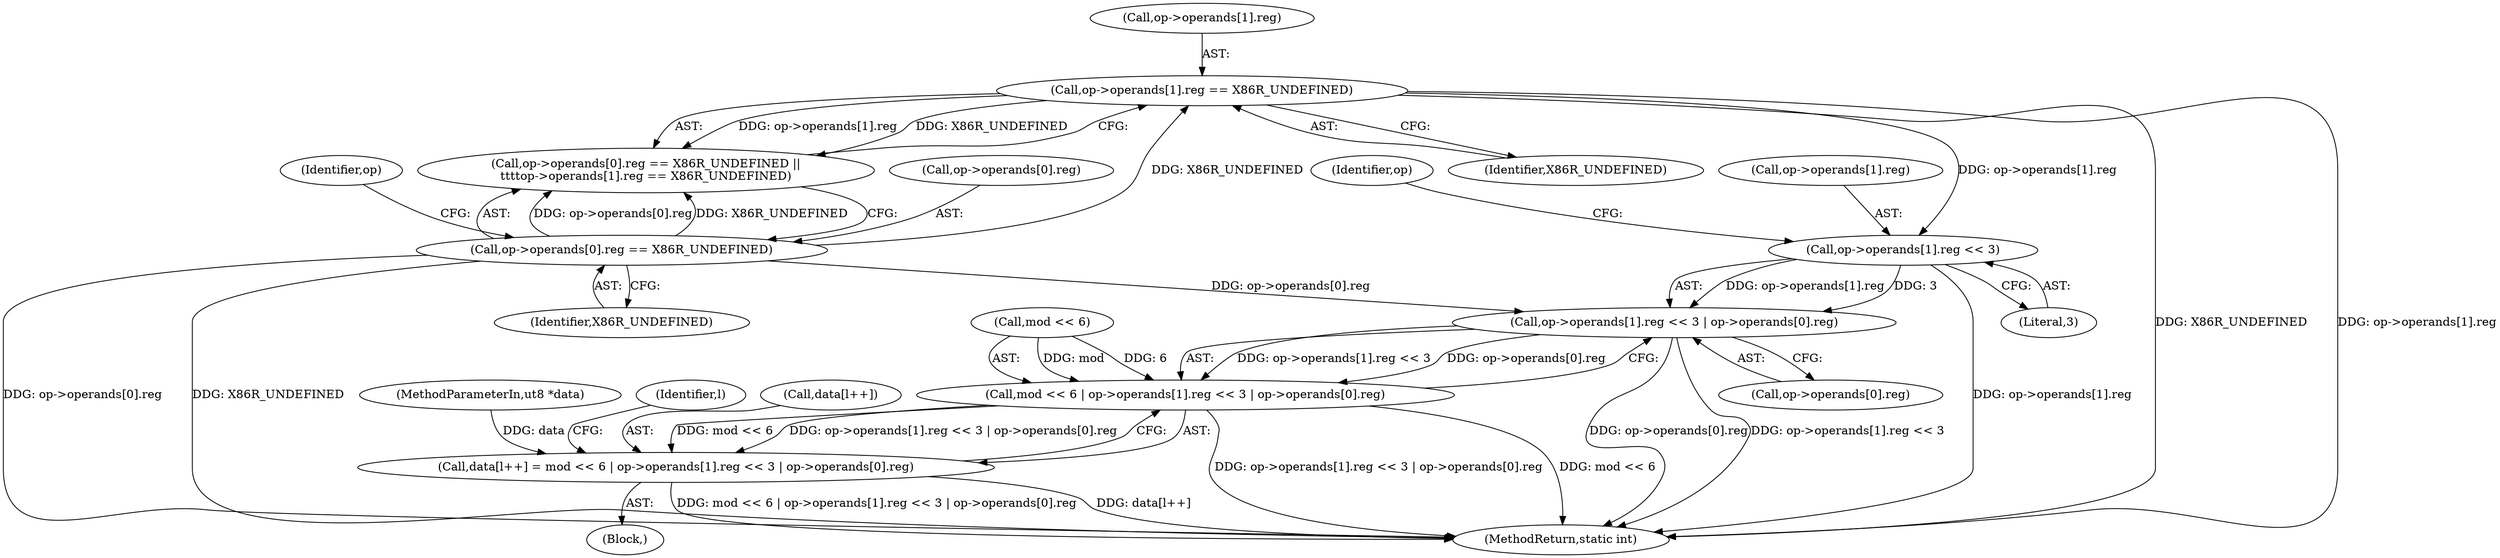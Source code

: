 digraph "0_radare2_f17bfd9f1da05f30f23a4dd05e9d2363e1406948@API" {
"1001722" [label="(Call,op->operands[1].reg << 3 | op->operands[0].reg)"];
"1001723" [label="(Call,op->operands[1].reg << 3)"];
"1001697" [label="(Call,op->operands[1].reg == X86R_UNDEFINED)"];
"1001688" [label="(Call,op->operands[0].reg == X86R_UNDEFINED)"];
"1001718" [label="(Call,mod << 6 | op->operands[1].reg << 3 | op->operands[0].reg)"];
"1001713" [label="(Call,data[l++] = mod << 6 | op->operands[1].reg << 3 | op->operands[0].reg)"];
"1001719" [label="(Call,mod << 6)"];
"1001696" [label="(Identifier,X86R_UNDEFINED)"];
"1001701" [label="(Identifier,op)"];
"1001685" [label="(Block,)"];
"1001731" [label="(Literal,3)"];
"1000104" [label="(MethodParameterIn,ut8 *data)"];
"1001689" [label="(Call,op->operands[0].reg)"];
"1001735" [label="(Identifier,op)"];
"1001688" [label="(Call,op->operands[0].reg == X86R_UNDEFINED)"];
"1001718" [label="(Call,mod << 6 | op->operands[1].reg << 3 | op->operands[0].reg)"];
"1003220" [label="(MethodReturn,static int)"];
"1001705" [label="(Identifier,X86R_UNDEFINED)"];
"1003219" [label="(Identifier,l)"];
"1001722" [label="(Call,op->operands[1].reg << 3 | op->operands[0].reg)"];
"1001698" [label="(Call,op->operands[1].reg)"];
"1001687" [label="(Call,op->operands[0].reg == X86R_UNDEFINED ||\n\t\t\t\top->operands[1].reg == X86R_UNDEFINED)"];
"1001724" [label="(Call,op->operands[1].reg)"];
"1001723" [label="(Call,op->operands[1].reg << 3)"];
"1001713" [label="(Call,data[l++] = mod << 6 | op->operands[1].reg << 3 | op->operands[0].reg)"];
"1001697" [label="(Call,op->operands[1].reg == X86R_UNDEFINED)"];
"1001714" [label="(Call,data[l++])"];
"1001732" [label="(Call,op->operands[0].reg)"];
"1001722" -> "1001718"  [label="AST: "];
"1001722" -> "1001732"  [label="CFG: "];
"1001723" -> "1001722"  [label="AST: "];
"1001732" -> "1001722"  [label="AST: "];
"1001718" -> "1001722"  [label="CFG: "];
"1001722" -> "1003220"  [label="DDG: op->operands[0].reg"];
"1001722" -> "1003220"  [label="DDG: op->operands[1].reg << 3"];
"1001722" -> "1001718"  [label="DDG: op->operands[1].reg << 3"];
"1001722" -> "1001718"  [label="DDG: op->operands[0].reg"];
"1001723" -> "1001722"  [label="DDG: op->operands[1].reg"];
"1001723" -> "1001722"  [label="DDG: 3"];
"1001688" -> "1001722"  [label="DDG: op->operands[0].reg"];
"1001723" -> "1001731"  [label="CFG: "];
"1001724" -> "1001723"  [label="AST: "];
"1001731" -> "1001723"  [label="AST: "];
"1001735" -> "1001723"  [label="CFG: "];
"1001723" -> "1003220"  [label="DDG: op->operands[1].reg"];
"1001697" -> "1001723"  [label="DDG: op->operands[1].reg"];
"1001697" -> "1001687"  [label="AST: "];
"1001697" -> "1001705"  [label="CFG: "];
"1001698" -> "1001697"  [label="AST: "];
"1001705" -> "1001697"  [label="AST: "];
"1001687" -> "1001697"  [label="CFG: "];
"1001697" -> "1003220"  [label="DDG: X86R_UNDEFINED"];
"1001697" -> "1003220"  [label="DDG: op->operands[1].reg"];
"1001697" -> "1001687"  [label="DDG: op->operands[1].reg"];
"1001697" -> "1001687"  [label="DDG: X86R_UNDEFINED"];
"1001688" -> "1001697"  [label="DDG: X86R_UNDEFINED"];
"1001688" -> "1001687"  [label="AST: "];
"1001688" -> "1001696"  [label="CFG: "];
"1001689" -> "1001688"  [label="AST: "];
"1001696" -> "1001688"  [label="AST: "];
"1001701" -> "1001688"  [label="CFG: "];
"1001687" -> "1001688"  [label="CFG: "];
"1001688" -> "1003220"  [label="DDG: X86R_UNDEFINED"];
"1001688" -> "1003220"  [label="DDG: op->operands[0].reg"];
"1001688" -> "1001687"  [label="DDG: op->operands[0].reg"];
"1001688" -> "1001687"  [label="DDG: X86R_UNDEFINED"];
"1001718" -> "1001713"  [label="AST: "];
"1001719" -> "1001718"  [label="AST: "];
"1001713" -> "1001718"  [label="CFG: "];
"1001718" -> "1003220"  [label="DDG: op->operands[1].reg << 3 | op->operands[0].reg"];
"1001718" -> "1003220"  [label="DDG: mod << 6"];
"1001718" -> "1001713"  [label="DDG: mod << 6"];
"1001718" -> "1001713"  [label="DDG: op->operands[1].reg << 3 | op->operands[0].reg"];
"1001719" -> "1001718"  [label="DDG: mod"];
"1001719" -> "1001718"  [label="DDG: 6"];
"1001713" -> "1001685"  [label="AST: "];
"1001714" -> "1001713"  [label="AST: "];
"1003219" -> "1001713"  [label="CFG: "];
"1001713" -> "1003220"  [label="DDG: mod << 6 | op->operands[1].reg << 3 | op->operands[0].reg"];
"1001713" -> "1003220"  [label="DDG: data[l++]"];
"1000104" -> "1001713"  [label="DDG: data"];
}
